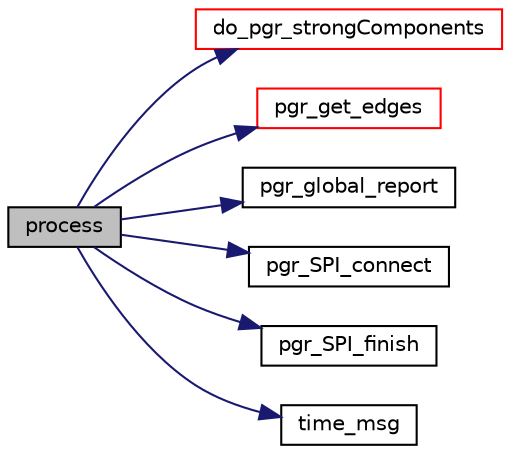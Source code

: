 digraph "process"
{
  edge [fontname="Helvetica",fontsize="10",labelfontname="Helvetica",labelfontsize="10"];
  node [fontname="Helvetica",fontsize="10",shape=record];
  rankdir="LR";
  Node2 [label="process",height=0.2,width=0.4,color="black", fillcolor="grey75", style="filled", fontcolor="black"];
  Node2 -> Node3 [color="midnightblue",fontsize="10",style="solid",fontname="Helvetica"];
  Node3 [label="do_pgr_strongComponents",height=0.2,width=0.4,color="red", fillcolor="white", style="filled",URL="$strongComponents__driver_8cpp.html#a7f9041dbe45b9f72d7a42e6ed3a311ac"];
  Node2 -> Node16 [color="midnightblue",fontsize="10",style="solid",fontname="Helvetica"];
  Node16 [label="pgr_get_edges",height=0.2,width=0.4,color="red", fillcolor="white", style="filled",URL="$edges__input_8c.html#af663e291b6bdfe777789be38b6bfcf76",tooltip="basic edge_sql "];
  Node2 -> Node32 [color="midnightblue",fontsize="10",style="solid",fontname="Helvetica"];
  Node32 [label="pgr_global_report",height=0.2,width=0.4,color="black", fillcolor="white", style="filled",URL="$e__report_8c.html#aa7833fe4baf65aa901e1129575e7deb2",tooltip="notice & error "];
  Node2 -> Node33 [color="midnightblue",fontsize="10",style="solid",fontname="Helvetica"];
  Node33 [label="pgr_SPI_connect",height=0.2,width=0.4,color="black", fillcolor="white", style="filled",URL="$postgres__connection_8c.html#aef5deb780b1cf78c56b1794ab826ac64"];
  Node2 -> Node34 [color="midnightblue",fontsize="10",style="solid",fontname="Helvetica"];
  Node34 [label="pgr_SPI_finish",height=0.2,width=0.4,color="black", fillcolor="white", style="filled",URL="$postgres__connection_8c.html#ae36e7862564b5e72c25c9e26ae8e355f"];
  Node2 -> Node31 [color="midnightblue",fontsize="10",style="solid",fontname="Helvetica"];
  Node31 [label="time_msg",height=0.2,width=0.4,color="black", fillcolor="white", style="filled",URL="$time__msg_8c.html#a989d9723eb6d9be4cbf1214136286dbe"];
}
